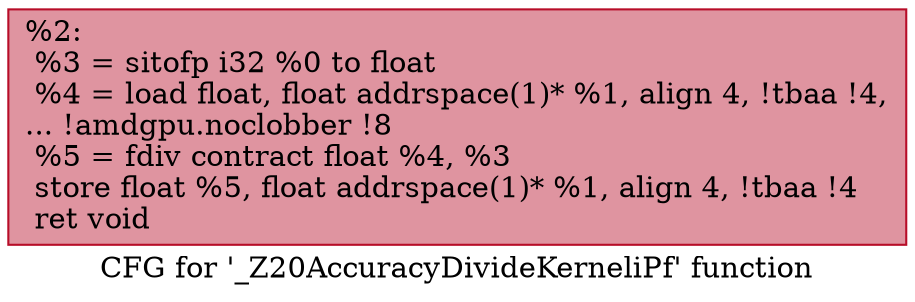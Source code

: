 digraph "CFG for '_Z20AccuracyDivideKerneliPf' function" {
	label="CFG for '_Z20AccuracyDivideKerneliPf' function";

	Node0x4bbaa30 [shape=record,color="#b70d28ff", style=filled, fillcolor="#b70d2870",label="{%2:\l  %3 = sitofp i32 %0 to float\l  %4 = load float, float addrspace(1)* %1, align 4, !tbaa !4,\l... !amdgpu.noclobber !8\l  %5 = fdiv contract float %4, %3\l  store float %5, float addrspace(1)* %1, align 4, !tbaa !4\l  ret void\l}"];
}

